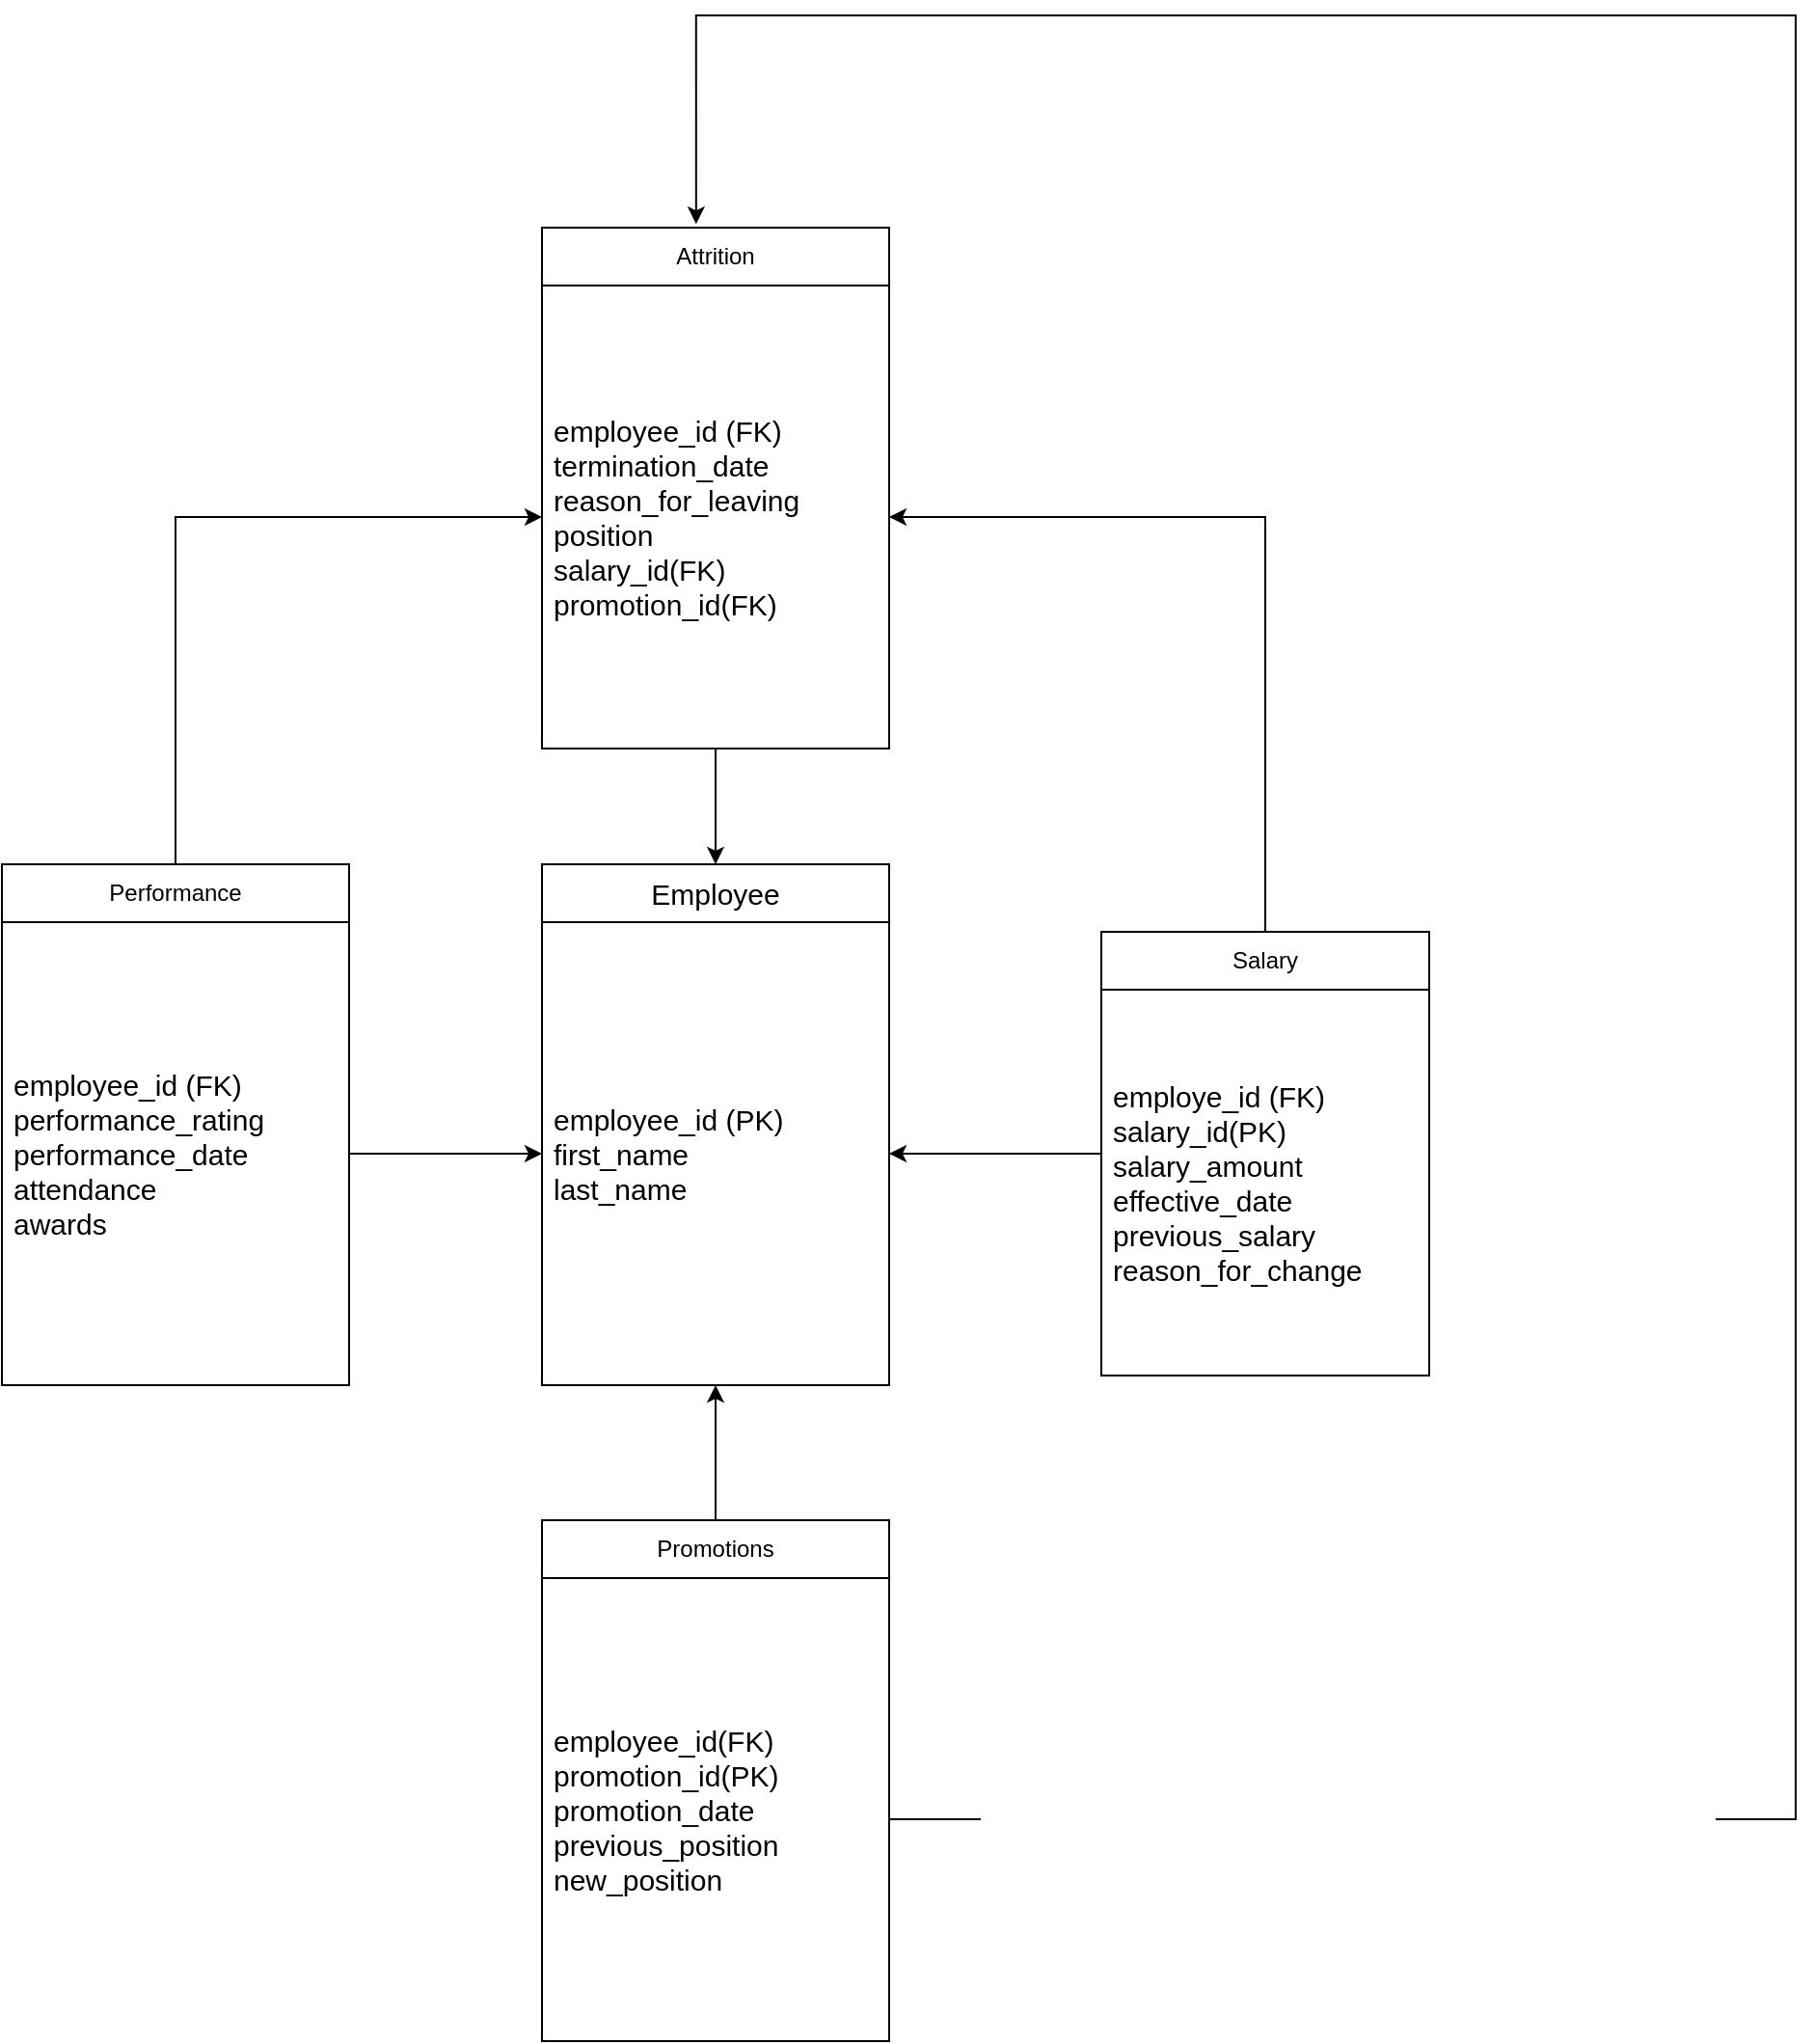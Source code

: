 <mxfile version="24.6.0" type="github">
  <diagram name="Page-1" id="QnFC_Aewv8Gg6MU-K4Pe">
    <mxGraphModel dx="1687" dy="2135" grid="1" gridSize="10" guides="1" tooltips="1" connect="1" arrows="1" fold="1" page="1" pageScale="1" pageWidth="827" pageHeight="1169" math="0" shadow="0">
      <root>
        <mxCell id="0" />
        <mxCell id="1" parent="0" />
        <mxCell id="AjdsQVdTQSlc8sU3T5hf-1" value="&lt;font style=&quot;font-size: 15px;&quot;&gt;Employee&lt;/font&gt;" style="swimlane;fontStyle=0;childLayout=stackLayout;horizontal=1;startSize=30;horizontalStack=0;resizeParent=1;resizeParentMax=0;resizeLast=0;collapsible=1;marginBottom=0;whiteSpace=wrap;html=1;" vertex="1" parent="1">
          <mxGeometry x="350" y="420" width="180" height="270" as="geometry" />
        </mxCell>
        <mxCell id="AjdsQVdTQSlc8sU3T5hf-2" value="&lt;div style=&quot;font-size: 15px;&quot;&gt;&lt;font style=&quot;font-size: 15px;&quot;&gt;employee_id (PK)&lt;/font&gt;&lt;/div&gt;&lt;div style=&quot;font-size: 15px;&quot;&gt;&lt;font style=&quot;font-size: 15px;&quot;&gt;first_name&lt;/font&gt;&lt;/div&gt;&lt;div style=&quot;font-size: 15px;&quot;&gt;&lt;font style=&quot;font-size: 15px;&quot;&gt;last_name&lt;/font&gt;&lt;br&gt;&lt;/div&gt;" style="text;strokeColor=none;fillColor=none;align=left;verticalAlign=middle;spacingLeft=4;spacingRight=4;overflow=hidden;points=[[0,0.5],[1,0.5]];portConstraint=eastwest;rotatable=0;whiteSpace=wrap;html=1;" vertex="1" parent="AjdsQVdTQSlc8sU3T5hf-1">
          <mxGeometry y="30" width="180" height="240" as="geometry" />
        </mxCell>
        <mxCell id="AjdsQVdTQSlc8sU3T5hf-11" value="" style="edgeStyle=orthogonalEdgeStyle;rounded=0;orthogonalLoop=1;jettySize=auto;html=1;" edge="1" parent="1" source="AjdsQVdTQSlc8sU3T5hf-7" target="AjdsQVdTQSlc8sU3T5hf-2">
          <mxGeometry relative="1" as="geometry" />
        </mxCell>
        <mxCell id="AjdsQVdTQSlc8sU3T5hf-26" style="edgeStyle=orthogonalEdgeStyle;rounded=0;orthogonalLoop=1;jettySize=auto;html=1;entryX=1;entryY=0.5;entryDx=0;entryDy=0;" edge="1" parent="1" source="AjdsQVdTQSlc8sU3T5hf-7" target="AjdsQVdTQSlc8sU3T5hf-17">
          <mxGeometry relative="1" as="geometry" />
        </mxCell>
        <mxCell id="AjdsQVdTQSlc8sU3T5hf-7" value="Salary" style="swimlane;fontStyle=0;childLayout=stackLayout;horizontal=1;startSize=30;horizontalStack=0;resizeParent=1;resizeParentMax=0;resizeLast=0;collapsible=1;marginBottom=0;whiteSpace=wrap;html=1;" vertex="1" parent="1">
          <mxGeometry x="640" y="455" width="170" height="230" as="geometry" />
        </mxCell>
        <mxCell id="AjdsQVdTQSlc8sU3T5hf-8" value="&lt;div style=&quot;font-size: 15px;&quot;&gt;&lt;font style=&quot;font-size: 15px;&quot;&gt;employe_id (FK)&lt;/font&gt;&lt;/div&gt;&lt;div style=&quot;font-size: 15px;&quot;&gt;&lt;font style=&quot;font-size: 15px;&quot;&gt;salary_id(PK)&lt;/font&gt;&lt;/div&gt;&lt;div style=&quot;font-size: 15px;&quot;&gt;&lt;font style=&quot;font-size: 15px;&quot;&gt;salary_amount&lt;/font&gt;&lt;/div&gt;&lt;div style=&quot;font-size: 15px;&quot;&gt;&lt;font style=&quot;font-size: 15px;&quot;&gt;effective_date&lt;/font&gt;&lt;/div&gt;&lt;div style=&quot;font-size: 15px;&quot;&gt;&lt;font style=&quot;font-size: 15px;&quot;&gt;previous_salary&lt;/font&gt;&lt;/div&gt;&lt;div style=&quot;font-size: 15px;&quot;&gt;&lt;font style=&quot;font-size: 15px;&quot;&gt;reason_for_change&lt;br&gt;&lt;/font&gt;&lt;/div&gt;" style="text;strokeColor=none;fillColor=none;align=left;verticalAlign=middle;spacingLeft=4;spacingRight=4;overflow=hidden;points=[[0,0.5],[1,0.5]];portConstraint=eastwest;rotatable=0;whiteSpace=wrap;html=1;" vertex="1" parent="AjdsQVdTQSlc8sU3T5hf-7">
          <mxGeometry y="30" width="170" height="200" as="geometry" />
        </mxCell>
        <mxCell id="AjdsQVdTQSlc8sU3T5hf-34" style="edgeStyle=orthogonalEdgeStyle;rounded=0;orthogonalLoop=1;jettySize=auto;html=1;entryX=0;entryY=0.5;entryDx=0;entryDy=0;" edge="1" parent="1" source="AjdsQVdTQSlc8sU3T5hf-14" target="AjdsQVdTQSlc8sU3T5hf-17">
          <mxGeometry relative="1" as="geometry" />
        </mxCell>
        <mxCell id="AjdsQVdTQSlc8sU3T5hf-14" value="Performance" style="swimlane;fontStyle=0;childLayout=stackLayout;horizontal=1;startSize=30;horizontalStack=0;resizeParent=1;resizeParentMax=0;resizeLast=0;collapsible=1;marginBottom=0;whiteSpace=wrap;html=1;" vertex="1" parent="1">
          <mxGeometry x="70" y="420" width="180" height="270" as="geometry" />
        </mxCell>
        <mxCell id="AjdsQVdTQSlc8sU3T5hf-15" value="&lt;div style=&quot;font-size: 15px;&quot;&gt;&lt;font style=&quot;font-size: 15px;&quot;&gt;employee_id (FK)&lt;/font&gt;&lt;/div&gt;&lt;div style=&quot;font-size: 15px;&quot;&gt;&lt;font style=&quot;font-size: 15px;&quot;&gt;performance_rating&lt;/font&gt;&lt;/div&gt;&lt;div style=&quot;font-size: 15px;&quot;&gt;&lt;font style=&quot;font-size: 15px;&quot;&gt;performance_date&lt;br&gt;&lt;/font&gt;&lt;/div&gt;&lt;div style=&quot;font-size: 15px;&quot;&gt;&lt;font style=&quot;font-size: 15px;&quot;&gt;attendance&lt;/font&gt;&lt;/div&gt;&lt;div style=&quot;font-size: 15px;&quot;&gt;&lt;font style=&quot;font-size: 15px;&quot;&gt;awards&lt;/font&gt;&lt;br&gt;&lt;/div&gt;" style="text;strokeColor=none;fillColor=none;align=left;verticalAlign=middle;spacingLeft=4;spacingRight=4;overflow=hidden;points=[[0,0.5],[1,0.5]];portConstraint=eastwest;rotatable=0;whiteSpace=wrap;html=1;" vertex="1" parent="AjdsQVdTQSlc8sU3T5hf-14">
          <mxGeometry y="30" width="180" height="240" as="geometry" />
        </mxCell>
        <mxCell id="AjdsQVdTQSlc8sU3T5hf-23" style="edgeStyle=orthogonalEdgeStyle;rounded=0;orthogonalLoop=1;jettySize=auto;html=1;entryX=0.5;entryY=0;entryDx=0;entryDy=0;" edge="1" parent="1" source="AjdsQVdTQSlc8sU3T5hf-16" target="AjdsQVdTQSlc8sU3T5hf-1">
          <mxGeometry relative="1" as="geometry" />
        </mxCell>
        <mxCell id="AjdsQVdTQSlc8sU3T5hf-16" value="Attrition" style="swimlane;fontStyle=0;childLayout=stackLayout;horizontal=1;startSize=30;horizontalStack=0;resizeParent=1;resizeParentMax=0;resizeLast=0;collapsible=1;marginBottom=0;whiteSpace=wrap;html=1;" vertex="1" parent="1">
          <mxGeometry x="350" y="90" width="180" height="270" as="geometry" />
        </mxCell>
        <mxCell id="AjdsQVdTQSlc8sU3T5hf-17" value="&lt;div style=&quot;font-size: 15px;&quot;&gt;&lt;font style=&quot;font-size: 15px;&quot;&gt;employee_id (FK)&lt;/font&gt;&lt;/div&gt;&lt;div style=&quot;font-size: 15px;&quot;&gt;&lt;font style=&quot;font-size: 15px;&quot;&gt;termination_date&lt;/font&gt;&lt;/div&gt;&lt;div style=&quot;font-size: 15px;&quot;&gt;&lt;font style=&quot;font-size: 15px;&quot;&gt;reason_for_leaving&lt;br&gt;&lt;/font&gt;&lt;/div&gt;&lt;div style=&quot;font-size: 15px;&quot;&gt;position&lt;/div&gt;&lt;div style=&quot;font-size: 15px;&quot;&gt;salary_id(FK)&lt;/div&gt;&lt;div style=&quot;font-size: 15px;&quot;&gt;promotion_id(FK)&lt;br&gt;&lt;/div&gt;" style="text;strokeColor=none;fillColor=none;align=left;verticalAlign=middle;spacingLeft=4;spacingRight=4;overflow=hidden;points=[[0,0.5],[1,0.5]];portConstraint=eastwest;rotatable=0;whiteSpace=wrap;html=1;" vertex="1" parent="AjdsQVdTQSlc8sU3T5hf-16">
          <mxGeometry y="30" width="180" height="240" as="geometry" />
        </mxCell>
        <mxCell id="AjdsQVdTQSlc8sU3T5hf-20" value="" style="edgeStyle=orthogonalEdgeStyle;rounded=0;orthogonalLoop=1;jettySize=auto;html=1;" edge="1" parent="1" source="AjdsQVdTQSlc8sU3T5hf-15" target="AjdsQVdTQSlc8sU3T5hf-2">
          <mxGeometry relative="1" as="geometry" />
        </mxCell>
        <mxCell id="AjdsQVdTQSlc8sU3T5hf-45" style="edgeStyle=orthogonalEdgeStyle;rounded=0;orthogonalLoop=1;jettySize=auto;html=1;entryX=0.5;entryY=1;entryDx=0;entryDy=0;" edge="1" parent="1" source="AjdsQVdTQSlc8sU3T5hf-37" target="AjdsQVdTQSlc8sU3T5hf-1">
          <mxGeometry relative="1" as="geometry" />
        </mxCell>
        <mxCell id="AjdsQVdTQSlc8sU3T5hf-37" value="Promotions" style="swimlane;fontStyle=0;childLayout=stackLayout;horizontal=1;startSize=30;horizontalStack=0;resizeParent=1;resizeParentMax=0;resizeLast=0;collapsible=1;marginBottom=0;whiteSpace=wrap;html=1;" vertex="1" parent="1">
          <mxGeometry x="350" y="760" width="180" height="270" as="geometry" />
        </mxCell>
        <mxCell id="AjdsQVdTQSlc8sU3T5hf-38" value="&lt;div style=&quot;font-size: 15px;&quot;&gt;&lt;font style=&quot;font-size: 15px;&quot;&gt;employee_id(FK)&lt;/font&gt;&lt;/div&gt;&lt;div style=&quot;font-size: 15px;&quot;&gt;&lt;font style=&quot;font-size: 15px;&quot;&gt;promotion_id(PK)&lt;/font&gt;&lt;/div&gt;&lt;div style=&quot;font-size: 15px;&quot;&gt;&lt;font style=&quot;font-size: 15px;&quot;&gt;promotion_date&lt;/font&gt;&lt;/div&gt;&lt;div style=&quot;font-size: 15px;&quot;&gt;&lt;font style=&quot;font-size: 15px;&quot;&gt;previous_position&lt;/font&gt;&lt;/div&gt;&lt;div style=&quot;font-size: 15px;&quot;&gt;&lt;font style=&quot;font-size: 15px;&quot;&gt;new_position&lt;br&gt;&lt;/font&gt;&lt;/div&gt;" style="text;strokeColor=none;fillColor=none;align=left;verticalAlign=middle;spacingLeft=4;spacingRight=4;overflow=hidden;points=[[0,0.5],[1,0.5]];portConstraint=eastwest;rotatable=0;whiteSpace=wrap;html=1;" vertex="1" parent="AjdsQVdTQSlc8sU3T5hf-37">
          <mxGeometry y="30" width="180" height="240" as="geometry" />
        </mxCell>
        <mxCell id="AjdsQVdTQSlc8sU3T5hf-43" style="edgeStyle=orthogonalEdgeStyle;rounded=0;orthogonalLoop=1;jettySize=auto;html=1;entryX=0.444;entryY=-0.007;entryDx=0;entryDy=0;entryPerimeter=0;" edge="1" parent="1" source="AjdsQVdTQSlc8sU3T5hf-37" target="AjdsQVdTQSlc8sU3T5hf-16">
          <mxGeometry relative="1" as="geometry">
            <Array as="points">
              <mxPoint x="1000" y="915" />
              <mxPoint x="1000" y="-20" />
              <mxPoint x="430" y="-20" />
            </Array>
          </mxGeometry>
        </mxCell>
      </root>
    </mxGraphModel>
  </diagram>
</mxfile>
